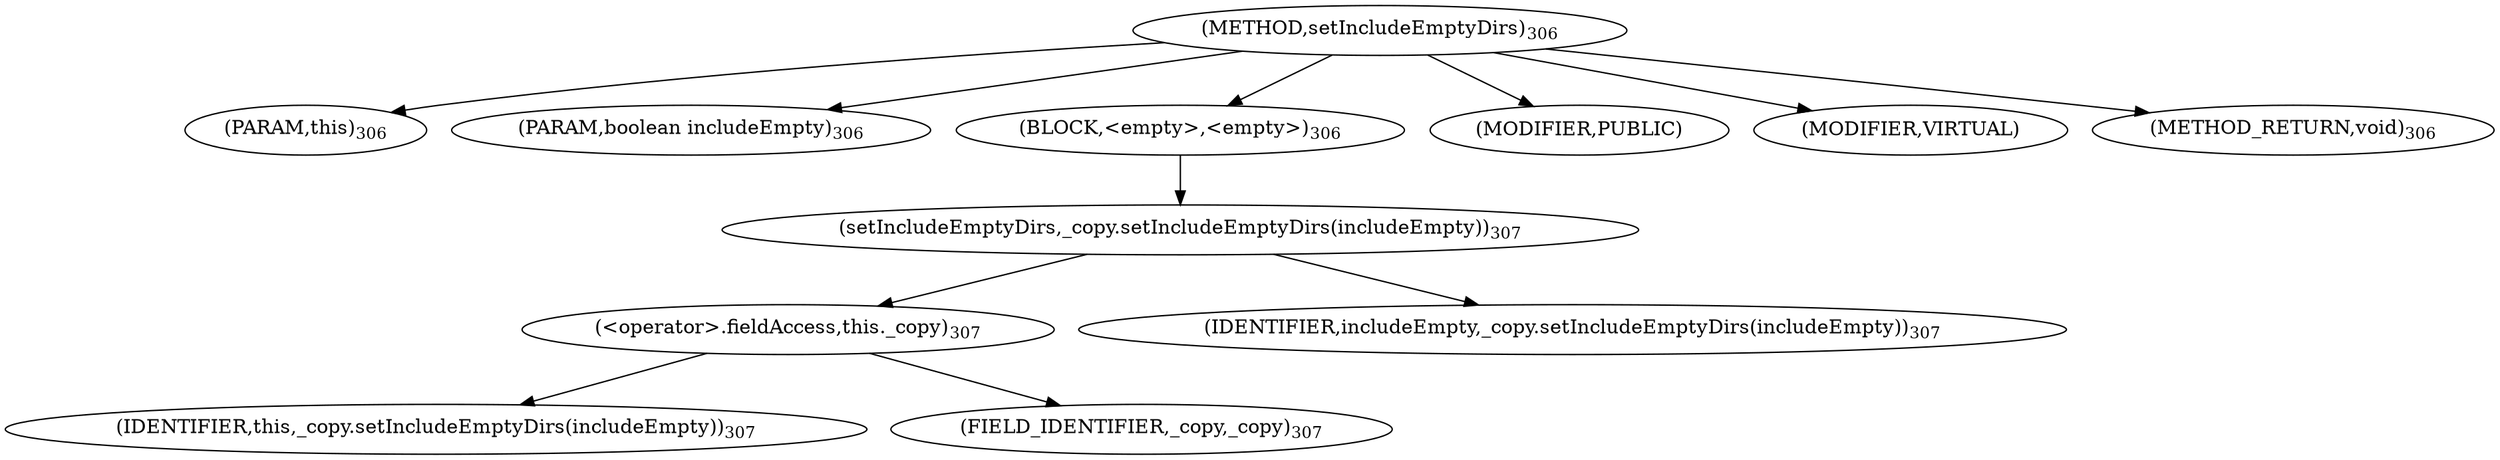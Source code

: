 digraph "setIncludeEmptyDirs" {  
"523" [label = <(METHOD,setIncludeEmptyDirs)<SUB>306</SUB>> ]
"524" [label = <(PARAM,this)<SUB>306</SUB>> ]
"525" [label = <(PARAM,boolean includeEmpty)<SUB>306</SUB>> ]
"526" [label = <(BLOCK,&lt;empty&gt;,&lt;empty&gt;)<SUB>306</SUB>> ]
"527" [label = <(setIncludeEmptyDirs,_copy.setIncludeEmptyDirs(includeEmpty))<SUB>307</SUB>> ]
"528" [label = <(&lt;operator&gt;.fieldAccess,this._copy)<SUB>307</SUB>> ]
"529" [label = <(IDENTIFIER,this,_copy.setIncludeEmptyDirs(includeEmpty))<SUB>307</SUB>> ]
"530" [label = <(FIELD_IDENTIFIER,_copy,_copy)<SUB>307</SUB>> ]
"531" [label = <(IDENTIFIER,includeEmpty,_copy.setIncludeEmptyDirs(includeEmpty))<SUB>307</SUB>> ]
"532" [label = <(MODIFIER,PUBLIC)> ]
"533" [label = <(MODIFIER,VIRTUAL)> ]
"534" [label = <(METHOD_RETURN,void)<SUB>306</SUB>> ]
  "523" -> "524" 
  "523" -> "525" 
  "523" -> "526" 
  "523" -> "532" 
  "523" -> "533" 
  "523" -> "534" 
  "526" -> "527" 
  "527" -> "528" 
  "527" -> "531" 
  "528" -> "529" 
  "528" -> "530" 
}
